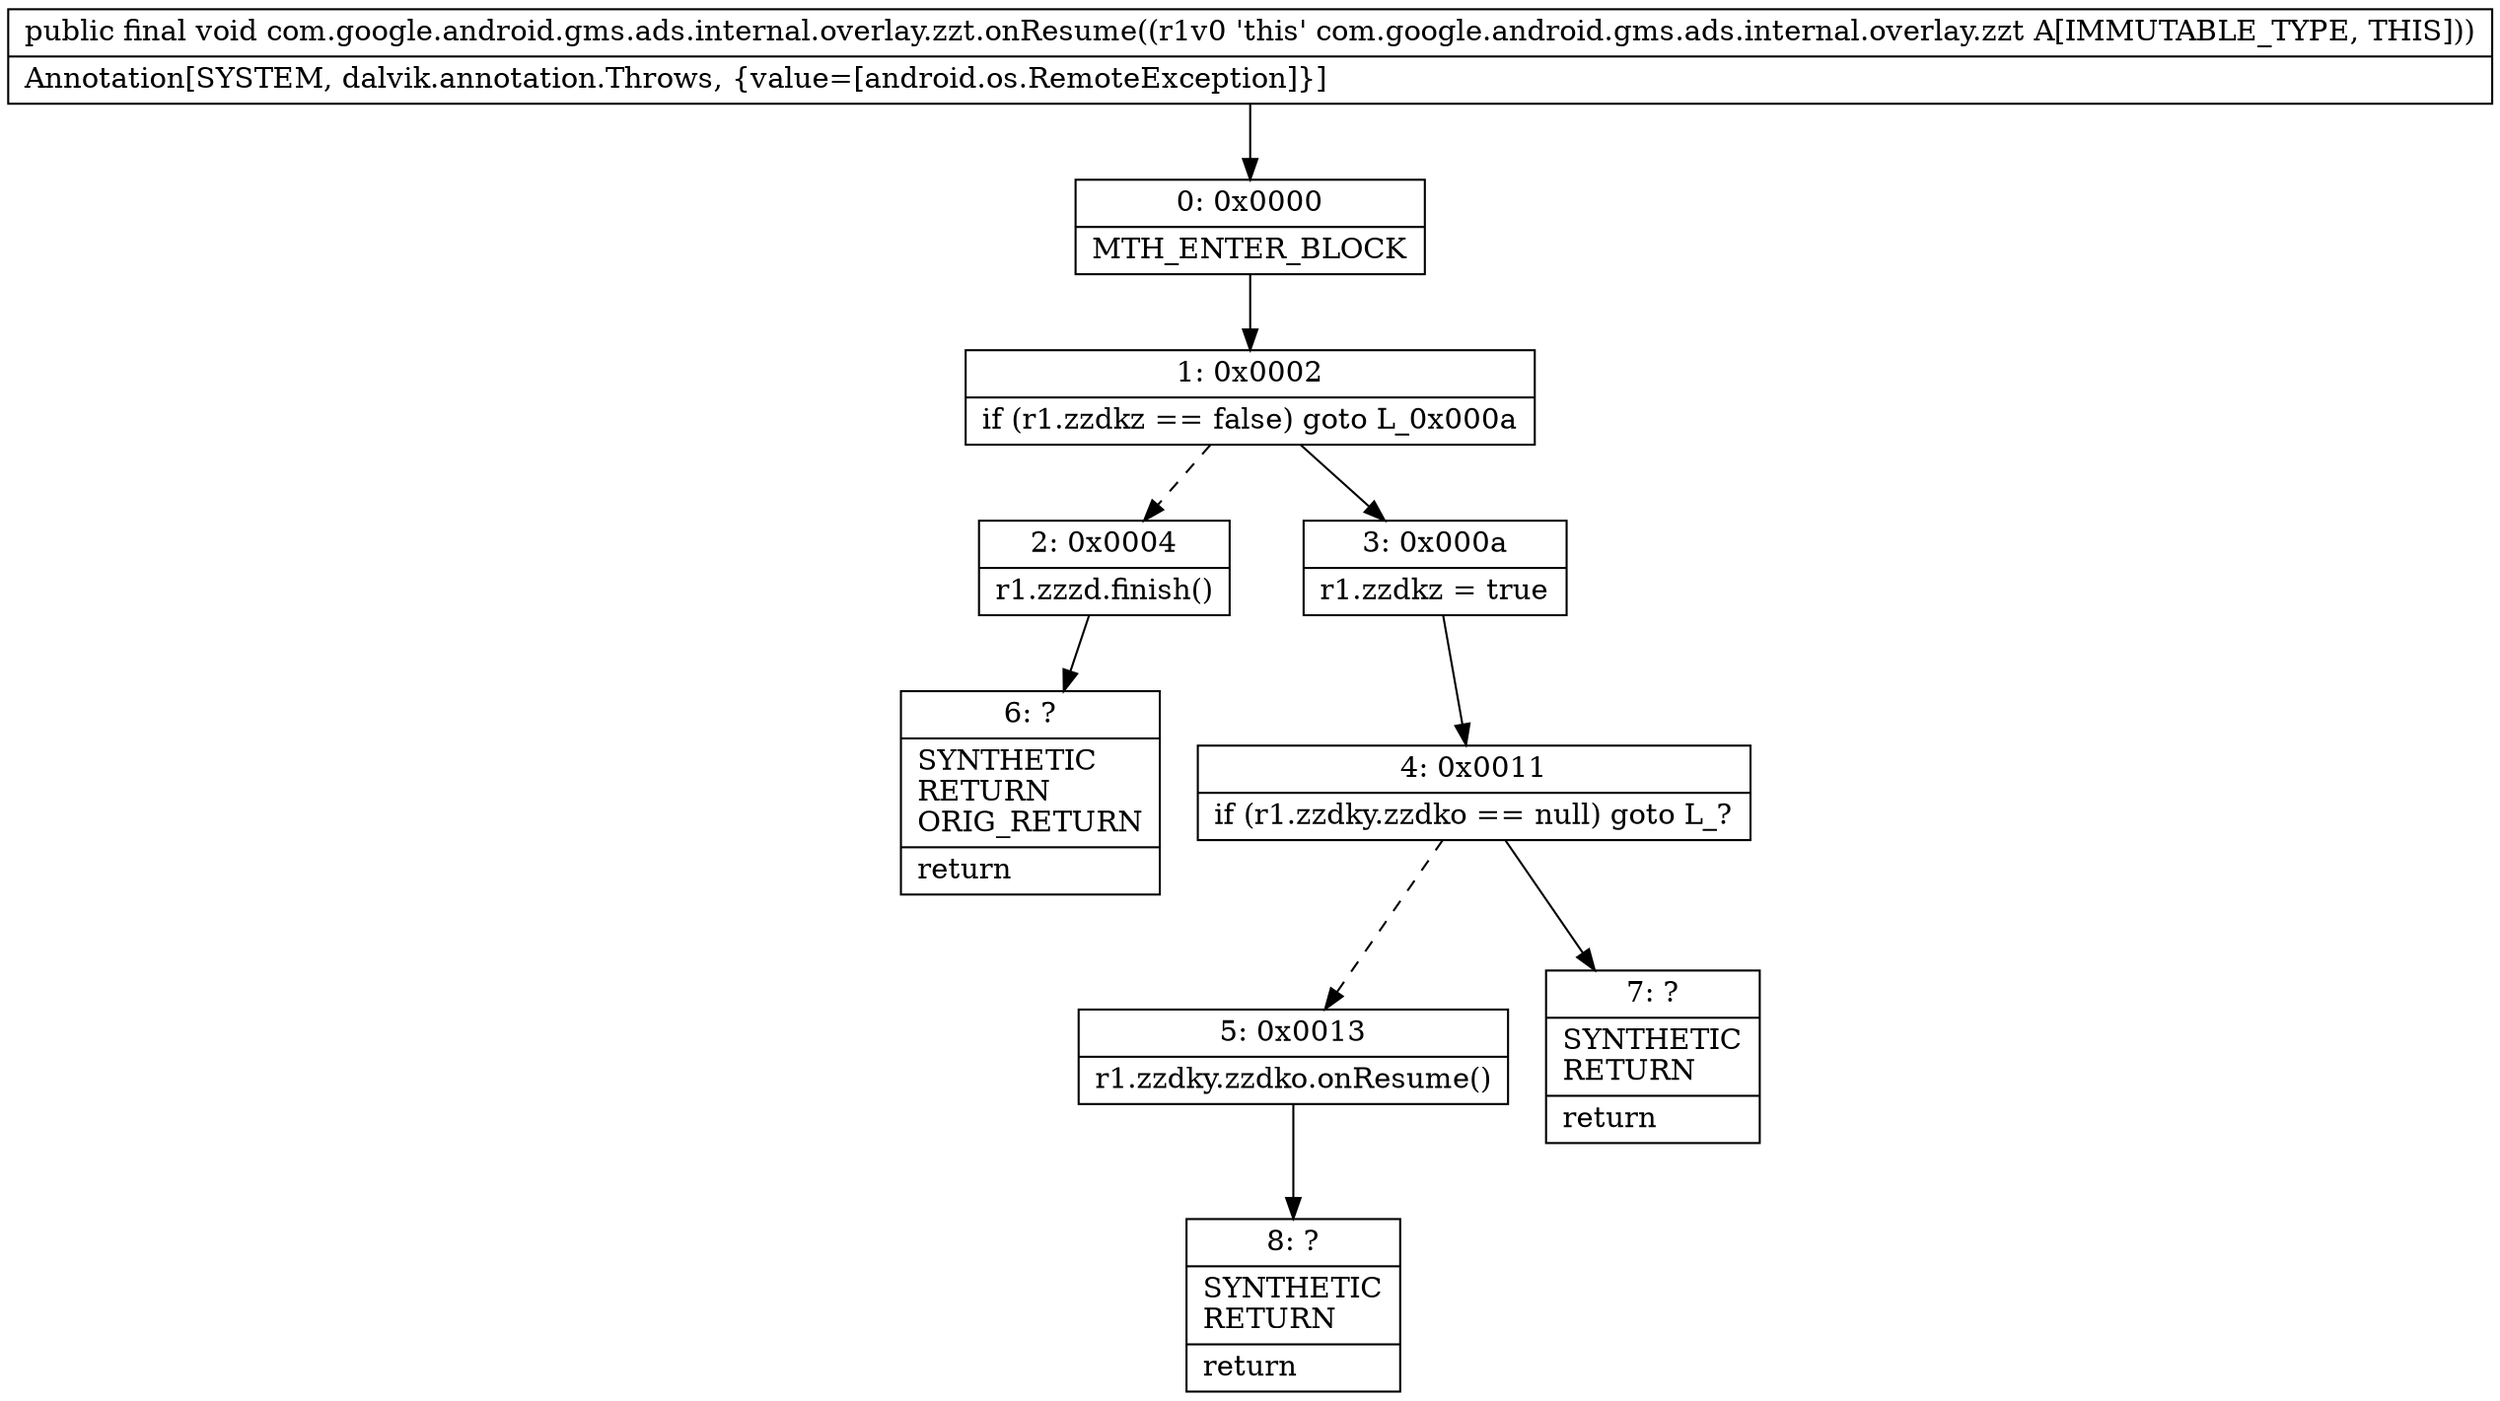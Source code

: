 digraph "CFG forcom.google.android.gms.ads.internal.overlay.zzt.onResume()V" {
Node_0 [shape=record,label="{0\:\ 0x0000|MTH_ENTER_BLOCK\l}"];
Node_1 [shape=record,label="{1\:\ 0x0002|if (r1.zzdkz == false) goto L_0x000a\l}"];
Node_2 [shape=record,label="{2\:\ 0x0004|r1.zzzd.finish()\l}"];
Node_3 [shape=record,label="{3\:\ 0x000a|r1.zzdkz = true\l}"];
Node_4 [shape=record,label="{4\:\ 0x0011|if (r1.zzdky.zzdko == null) goto L_?\l}"];
Node_5 [shape=record,label="{5\:\ 0x0013|r1.zzdky.zzdko.onResume()\l}"];
Node_6 [shape=record,label="{6\:\ ?|SYNTHETIC\lRETURN\lORIG_RETURN\l|return\l}"];
Node_7 [shape=record,label="{7\:\ ?|SYNTHETIC\lRETURN\l|return\l}"];
Node_8 [shape=record,label="{8\:\ ?|SYNTHETIC\lRETURN\l|return\l}"];
MethodNode[shape=record,label="{public final void com.google.android.gms.ads.internal.overlay.zzt.onResume((r1v0 'this' com.google.android.gms.ads.internal.overlay.zzt A[IMMUTABLE_TYPE, THIS]))  | Annotation[SYSTEM, dalvik.annotation.Throws, \{value=[android.os.RemoteException]\}]\l}"];
MethodNode -> Node_0;
Node_0 -> Node_1;
Node_1 -> Node_2[style=dashed];
Node_1 -> Node_3;
Node_2 -> Node_6;
Node_3 -> Node_4;
Node_4 -> Node_5[style=dashed];
Node_4 -> Node_7;
Node_5 -> Node_8;
}

